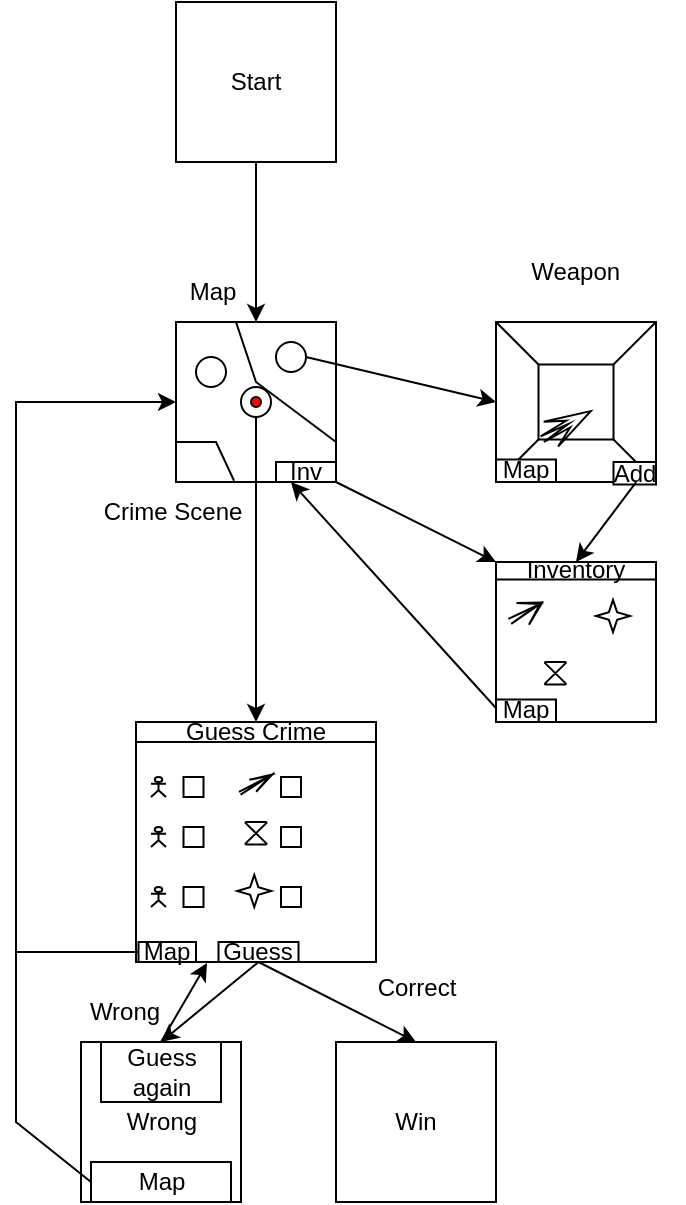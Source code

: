 <mxfile version="26.1.1">
  <diagram name="Page-1" id="VGFZj9fIh8dmlVrBiISh">
    <mxGraphModel dx="782" dy="338" grid="1" gridSize="10" guides="1" tooltips="1" connect="1" arrows="1" fold="1" page="1" pageScale="1" pageWidth="827" pageHeight="1169" math="0" shadow="0">
      <root>
        <mxCell id="0" />
        <mxCell id="1" parent="0" />
        <mxCell id="w9KXQvv5ElY8Gr5ibtP6-3" value="" style="edgeStyle=orthogonalEdgeStyle;rounded=0;orthogonalLoop=1;jettySize=auto;html=1;" parent="1" source="w9KXQvv5ElY8Gr5ibtP6-1" target="w9KXQvv5ElY8Gr5ibtP6-2" edge="1">
          <mxGeometry relative="1" as="geometry" />
        </mxCell>
        <mxCell id="w9KXQvv5ElY8Gr5ibtP6-1" value="Start" style="whiteSpace=wrap;html=1;aspect=fixed;" parent="1" vertex="1">
          <mxGeometry x="160" y="40" width="80" height="80" as="geometry" />
        </mxCell>
        <mxCell id="w9KXQvv5ElY8Gr5ibtP6-13" value="Map" style="text;html=1;align=center;verticalAlign=middle;resizable=0;points=[];autosize=1;strokeColor=none;fillColor=none;" parent="1" vertex="1">
          <mxGeometry x="152.5" y="170" width="50" height="30" as="geometry" />
        </mxCell>
        <mxCell id="w9KXQvv5ElY8Gr5ibtP6-29" value="Weapon&amp;nbsp;" style="text;html=1;align=center;verticalAlign=middle;resizable=0;points=[];autosize=1;strokeColor=none;fillColor=none;" parent="1" vertex="1">
          <mxGeometry x="325.63" y="160" width="70" height="30" as="geometry" />
        </mxCell>
        <mxCell id="w9KXQvv5ElY8Gr5ibtP6-31" value="" style="whiteSpace=wrap;html=1;aspect=fixed;" parent="1" vertex="1">
          <mxGeometry x="140" y="400" width="120" height="120" as="geometry" />
        </mxCell>
        <mxCell id="w9KXQvv5ElY8Gr5ibtP6-32" value="" style="group" parent="1" vertex="1" connectable="0">
          <mxGeometry x="320" y="200" width="94" height="81.25" as="geometry" />
        </mxCell>
        <mxCell id="w9KXQvv5ElY8Gr5ibtP6-19" value="" style="whiteSpace=wrap;html=1;aspect=fixed;" parent="w9KXQvv5ElY8Gr5ibtP6-32" vertex="1">
          <mxGeometry width="80" height="80" as="geometry" />
        </mxCell>
        <mxCell id="w9KXQvv5ElY8Gr5ibtP6-20" value="" style="whiteSpace=wrap;html=1;aspect=fixed;" parent="w9KXQvv5ElY8Gr5ibtP6-32" vertex="1">
          <mxGeometry x="21.25" y="21.25" width="37.5" height="37.5" as="geometry" />
        </mxCell>
        <mxCell id="w9KXQvv5ElY8Gr5ibtP6-21" value="" style="endArrow=none;html=1;rounded=0;entryX=0;entryY=0;entryDx=0;entryDy=0;exitX=0;exitY=0;exitDx=0;exitDy=0;" parent="w9KXQvv5ElY8Gr5ibtP6-32" source="w9KXQvv5ElY8Gr5ibtP6-20" target="w9KXQvv5ElY8Gr5ibtP6-19" edge="1">
          <mxGeometry width="50" height="50" relative="1" as="geometry">
            <mxPoint x="-20" y="30" as="sourcePoint" />
            <mxPoint x="30" y="-20" as="targetPoint" />
          </mxGeometry>
        </mxCell>
        <mxCell id="w9KXQvv5ElY8Gr5ibtP6-22" value="" style="endArrow=none;html=1;rounded=0;entryX=1;entryY=0;entryDx=0;entryDy=0;exitX=1;exitY=0;exitDx=0;exitDy=0;" parent="w9KXQvv5ElY8Gr5ibtP6-32" source="w9KXQvv5ElY8Gr5ibtP6-20" target="w9KXQvv5ElY8Gr5ibtP6-19" edge="1">
          <mxGeometry width="50" height="50" relative="1" as="geometry">
            <mxPoint x="-20" y="30" as="sourcePoint" />
            <mxPoint x="30" y="-20" as="targetPoint" />
          </mxGeometry>
        </mxCell>
        <mxCell id="w9KXQvv5ElY8Gr5ibtP6-23" value="" style="endArrow=none;html=1;rounded=0;" parent="w9KXQvv5ElY8Gr5ibtP6-32" target="w9KXQvv5ElY8Gr5ibtP6-19" edge="1">
          <mxGeometry width="50" height="50" relative="1" as="geometry">
            <mxPoint y="80" as="sourcePoint" />
            <mxPoint x="50" y="30" as="targetPoint" />
            <Array as="points" />
          </mxGeometry>
        </mxCell>
        <mxCell id="w9KXQvv5ElY8Gr5ibtP6-24" value="" style="endArrow=none;html=1;rounded=0;entryX=0;entryY=1;entryDx=0;entryDy=0;exitX=0;exitY=1;exitDx=0;exitDy=0;" parent="w9KXQvv5ElY8Gr5ibtP6-32" source="w9KXQvv5ElY8Gr5ibtP6-19" target="w9KXQvv5ElY8Gr5ibtP6-20" edge="1">
          <mxGeometry width="50" height="50" relative="1" as="geometry">
            <mxPoint x="-20" y="30" as="sourcePoint" />
            <mxPoint x="30" y="-20" as="targetPoint" />
          </mxGeometry>
        </mxCell>
        <mxCell id="w9KXQvv5ElY8Gr5ibtP6-25" value="" style="endArrow=none;html=1;rounded=0;entryX=1;entryY=1;entryDx=0;entryDy=0;exitX=1;exitY=1;exitDx=0;exitDy=0;" parent="w9KXQvv5ElY8Gr5ibtP6-32" source="w9KXQvv5ElY8Gr5ibtP6-19" target="w9KXQvv5ElY8Gr5ibtP6-20" edge="1">
          <mxGeometry width="50" height="50" relative="1" as="geometry">
            <mxPoint x="-20" y="30" as="sourcePoint" />
            <mxPoint x="30" y="-20" as="targetPoint" />
          </mxGeometry>
        </mxCell>
        <mxCell id="w9KXQvv5ElY8Gr5ibtP6-30" value="Add" style="rounded=0;whiteSpace=wrap;html=1;" parent="w9KXQvv5ElY8Gr5ibtP6-32" vertex="1">
          <mxGeometry x="58.75" y="70" width="21.25" height="11.25" as="geometry" />
        </mxCell>
        <mxCell id="w9KXQvv5ElY8Gr5ibtP6-59" value="Map" style="rounded=0;whiteSpace=wrap;html=1;" parent="w9KXQvv5ElY8Gr5ibtP6-32" vertex="1">
          <mxGeometry y="68.75" width="30" height="11.25" as="geometry" />
        </mxCell>
        <mxCell id="Wcfau3vfe7TbY7cXF94y-12" value="" style="html=1;shadow=0;dashed=0;align=center;verticalAlign=middle;shape=mxgraph.arrows2.stylisedArrow;dy=0.73;dx=13;notch=15;feather=0.77;rotation=-30;" vertex="1" parent="w9KXQvv5ElY8Gr5ibtP6-32">
          <mxGeometry x="21.25" y="44.37" width="28" height="14.38" as="geometry" />
        </mxCell>
        <mxCell id="w9KXQvv5ElY8Gr5ibtP6-33" value="" style="group" parent="1" vertex="1" connectable="0">
          <mxGeometry x="160.0" y="200" width="80.0" height="80" as="geometry" />
        </mxCell>
        <mxCell id="w9KXQvv5ElY8Gr5ibtP6-2" value="" style="whiteSpace=wrap;html=1;aspect=fixed;" parent="w9KXQvv5ElY8Gr5ibtP6-33" vertex="1">
          <mxGeometry x="5.684e-14" width="80" height="80" as="geometry" />
        </mxCell>
        <mxCell id="w9KXQvv5ElY8Gr5ibtP6-5" value="" style="ellipse;whiteSpace=wrap;html=1;aspect=fixed;" parent="w9KXQvv5ElY8Gr5ibtP6-33" vertex="1">
          <mxGeometry x="50.0" y="10" width="15" height="15" as="geometry" />
        </mxCell>
        <mxCell id="w9KXQvv5ElY8Gr5ibtP6-6" value="" style="ellipse;whiteSpace=wrap;html=1;aspect=fixed;" parent="w9KXQvv5ElY8Gr5ibtP6-33" vertex="1">
          <mxGeometry x="32.5" y="32.5" width="15" height="15" as="geometry" />
        </mxCell>
        <mxCell id="w9KXQvv5ElY8Gr5ibtP6-7" value="" style="ellipse;whiteSpace=wrap;html=1;aspect=fixed;" parent="w9KXQvv5ElY8Gr5ibtP6-33" vertex="1">
          <mxGeometry x="10.0" y="17.5" width="15" height="15" as="geometry" />
        </mxCell>
        <mxCell id="w9KXQvv5ElY8Gr5ibtP6-9" value="" style="endArrow=none;html=1;rounded=0;entryX=0.25;entryY=0;entryDx=0;entryDy=0;" parent="w9KXQvv5ElY8Gr5ibtP6-33" edge="1">
          <mxGeometry width="50" height="50" relative="1" as="geometry">
            <mxPoint x="80.0" y="60" as="sourcePoint" />
            <mxPoint x="30.0" as="targetPoint" />
            <Array as="points">
              <mxPoint x="40.0" y="30" />
            </Array>
          </mxGeometry>
        </mxCell>
        <mxCell id="w9KXQvv5ElY8Gr5ibtP6-10" value="" style="endArrow=none;html=1;rounded=0;entryX=0;entryY=0.75;entryDx=0;entryDy=0;exitX=0.363;exitY=0.992;exitDx=0;exitDy=0;exitPerimeter=0;" parent="w9KXQvv5ElY8Gr5ibtP6-33" source="w9KXQvv5ElY8Gr5ibtP6-2" target="w9KXQvv5ElY8Gr5ibtP6-2" edge="1">
          <mxGeometry width="50" height="50" relative="1" as="geometry">
            <mxPoint x="70.0" y="60" as="sourcePoint" />
            <mxPoint x="120.0" y="10" as="targetPoint" />
            <Array as="points">
              <mxPoint x="20" y="60" />
            </Array>
          </mxGeometry>
        </mxCell>
        <mxCell id="w9KXQvv5ElY8Gr5ibtP6-11" value="" style="endArrow=none;html=1;rounded=0;" parent="w9KXQvv5ElY8Gr5ibtP6-33" edge="1">
          <mxGeometry width="50" height="50" relative="1" as="geometry">
            <mxPoint y="45.833" as="sourcePoint" />
            <mxPoint y="59.167" as="targetPoint" />
            <Array as="points">
              <mxPoint x="5.684e-14" />
            </Array>
          </mxGeometry>
        </mxCell>
        <mxCell id="w9KXQvv5ElY8Gr5ibtP6-14" value="Inv" style="rounded=0;whiteSpace=wrap;html=1;" parent="w9KXQvv5ElY8Gr5ibtP6-33" vertex="1">
          <mxGeometry x="50.0" y="70" width="30" height="10" as="geometry" />
        </mxCell>
        <mxCell id="w9KXQvv5ElY8Gr5ibtP6-4" value="" style="ellipse;whiteSpace=wrap;html=1;aspect=fixed;fillColor=#FF0000;" parent="w9KXQvv5ElY8Gr5ibtP6-33" vertex="1">
          <mxGeometry x="37.5" y="37.5" width="5" height="5" as="geometry" />
        </mxCell>
        <mxCell id="w9KXQvv5ElY8Gr5ibtP6-34" value="" style="shape=umlActor;verticalLabelPosition=bottom;verticalAlign=top;html=1;outlineConnect=0;" parent="1" vertex="1">
          <mxGeometry x="147.5" y="427.5" width="7.5" height="10" as="geometry" />
        </mxCell>
        <mxCell id="w9KXQvv5ElY8Gr5ibtP6-35" value="" style="shape=umlActor;verticalLabelPosition=bottom;verticalAlign=top;html=1;outlineConnect=0;" parent="1" vertex="1">
          <mxGeometry x="147.5" y="452.5" width="7.5" height="10" as="geometry" />
        </mxCell>
        <mxCell id="w9KXQvv5ElY8Gr5ibtP6-36" value="" style="shape=umlActor;verticalLabelPosition=bottom;verticalAlign=top;html=1;outlineConnect=0;" parent="1" vertex="1">
          <mxGeometry x="147.5" y="482.5" width="7.5" height="10" as="geometry" />
        </mxCell>
        <mxCell id="w9KXQvv5ElY8Gr5ibtP6-37" value="" style="whiteSpace=wrap;html=1;aspect=fixed;" parent="1" vertex="1">
          <mxGeometry x="163.75" y="427.5" width="10" height="10" as="geometry" />
        </mxCell>
        <mxCell id="w9KXQvv5ElY8Gr5ibtP6-38" value="" style="whiteSpace=wrap;html=1;aspect=fixed;" parent="1" vertex="1">
          <mxGeometry x="163.75" y="452.5" width="10" height="10" as="geometry" />
        </mxCell>
        <mxCell id="w9KXQvv5ElY8Gr5ibtP6-39" value="" style="whiteSpace=wrap;html=1;aspect=fixed;" parent="1" vertex="1">
          <mxGeometry x="163.75" y="482.5" width="10" height="10" as="geometry" />
        </mxCell>
        <mxCell id="w9KXQvv5ElY8Gr5ibtP6-41" value="Guess Crime" style="rounded=0;whiteSpace=wrap;html=1;" parent="1" vertex="1">
          <mxGeometry x="140" y="400" width="120" height="10" as="geometry" />
        </mxCell>
        <mxCell id="w9KXQvv5ElY8Gr5ibtP6-42" value="" style="endArrow=classic;html=1;rounded=0;exitX=0.5;exitY=1;exitDx=0;exitDy=0;entryX=0.5;entryY=0;entryDx=0;entryDy=0;" parent="1" target="w9KXQvv5ElY8Gr5ibtP6-41" edge="1" source="w9KXQvv5ElY8Gr5ibtP6-6">
          <mxGeometry width="50" height="50" relative="1" as="geometry">
            <mxPoint x="200" y="280" as="sourcePoint" />
            <mxPoint x="200" y="400" as="targetPoint" />
          </mxGeometry>
        </mxCell>
        <mxCell id="w9KXQvv5ElY8Gr5ibtP6-43" value="Guess" style="rounded=0;whiteSpace=wrap;html=1;" parent="1" vertex="1">
          <mxGeometry x="181.25" y="510" width="40" height="10" as="geometry" />
        </mxCell>
        <mxCell id="w9KXQvv5ElY8Gr5ibtP6-47" value="Win" style="whiteSpace=wrap;html=1;aspect=fixed;" parent="1" vertex="1">
          <mxGeometry x="240" y="560" width="80" height="80" as="geometry" />
        </mxCell>
        <mxCell id="w9KXQvv5ElY8Gr5ibtP6-48" value="" style="endArrow=classic;html=1;rounded=0;entryX=0.5;entryY=0;entryDx=0;entryDy=0;exitX=0.5;exitY=1;exitDx=0;exitDy=0;" parent="1" source="w9KXQvv5ElY8Gr5ibtP6-43" target="w9KXQvv5ElY8Gr5ibtP6-47" edge="1">
          <mxGeometry width="50" height="50" relative="1" as="geometry">
            <mxPoint x="160" y="540" as="sourcePoint" />
            <mxPoint x="210" y="490" as="targetPoint" />
          </mxGeometry>
        </mxCell>
        <mxCell id="w9KXQvv5ElY8Gr5ibtP6-50" value="" style="whiteSpace=wrap;html=1;aspect=fixed;" parent="1" vertex="1">
          <mxGeometry x="320" y="320" width="80" height="80" as="geometry" />
        </mxCell>
        <mxCell id="w9KXQvv5ElY8Gr5ibtP6-53" value="Inventory" style="rounded=0;whiteSpace=wrap;html=1;" parent="1" vertex="1">
          <mxGeometry x="320" y="320" width="80" height="8.75" as="geometry" />
        </mxCell>
        <mxCell id="w9KXQvv5ElY8Gr5ibtP6-58" value="Map" style="rounded=0;whiteSpace=wrap;html=1;" parent="1" vertex="1">
          <mxGeometry x="320" y="388.75" width="30" height="11.25" as="geometry" />
        </mxCell>
        <mxCell id="Wcfau3vfe7TbY7cXF94y-7" value="Crime Scene" style="text;html=1;align=center;verticalAlign=middle;resizable=0;points=[];autosize=1;strokeColor=none;fillColor=none;" vertex="1" parent="1">
          <mxGeometry x="112.5" y="280" width="90" height="30" as="geometry" />
        </mxCell>
        <mxCell id="Wcfau3vfe7TbY7cXF94y-9" value="" style="endArrow=classic;html=1;rounded=0;exitX=1;exitY=0.5;exitDx=0;exitDy=0;entryX=0;entryY=0.5;entryDx=0;entryDy=0;" edge="1" parent="1" source="w9KXQvv5ElY8Gr5ibtP6-5" target="w9KXQvv5ElY8Gr5ibtP6-19">
          <mxGeometry width="50" height="50" relative="1" as="geometry">
            <mxPoint x="270" y="220" as="sourcePoint" />
            <mxPoint x="320" y="170" as="targetPoint" />
          </mxGeometry>
        </mxCell>
        <mxCell id="Wcfau3vfe7TbY7cXF94y-13" value="" style="endArrow=classic;html=1;rounded=0;entryX=0.5;entryY=0;entryDx=0;entryDy=0;exitX=0.876;exitY=1.001;exitDx=0;exitDy=0;exitPerimeter=0;" edge="1" parent="1" source="w9KXQvv5ElY8Gr5ibtP6-19" target="w9KXQvv5ElY8Gr5ibtP6-53">
          <mxGeometry width="50" height="50" relative="1" as="geometry">
            <mxPoint x="240" y="280" as="sourcePoint" />
            <mxPoint x="290" y="230" as="targetPoint" />
          </mxGeometry>
        </mxCell>
        <mxCell id="Wcfau3vfe7TbY7cXF94y-14" value="" style="endArrow=classic;html=1;rounded=0;entryX=0;entryY=0;entryDx=0;entryDy=0;" edge="1" parent="1" target="w9KXQvv5ElY8Gr5ibtP6-50">
          <mxGeometry width="50" height="50" relative="1" as="geometry">
            <mxPoint x="240" y="280" as="sourcePoint" />
            <mxPoint x="290" y="230" as="targetPoint" />
          </mxGeometry>
        </mxCell>
        <mxCell id="Wcfau3vfe7TbY7cXF94y-15" value="" style="endArrow=classic;html=1;rounded=0;entryX=0.25;entryY=1;entryDx=0;entryDy=0;exitX=0.004;exitY=0.917;exitDx=0;exitDy=0;exitPerimeter=0;" edge="1" parent="1" source="w9KXQvv5ElY8Gr5ibtP6-50" target="w9KXQvv5ElY8Gr5ibtP6-14">
          <mxGeometry width="50" height="50" relative="1" as="geometry">
            <mxPoint x="270" y="419.38" as="sourcePoint" />
            <mxPoint x="320" y="369.38" as="targetPoint" />
          </mxGeometry>
        </mxCell>
        <mxCell id="Wcfau3vfe7TbY7cXF94y-25" value="" style="whiteSpace=wrap;html=1;aspect=fixed;" vertex="1" parent="1">
          <mxGeometry x="212.5" y="427.5" width="10" height="10" as="geometry" />
        </mxCell>
        <mxCell id="Wcfau3vfe7TbY7cXF94y-26" value="" style="whiteSpace=wrap;html=1;aspect=fixed;" vertex="1" parent="1">
          <mxGeometry x="212.5" y="452.5" width="10" height="10" as="geometry" />
        </mxCell>
        <mxCell id="Wcfau3vfe7TbY7cXF94y-27" value="" style="whiteSpace=wrap;html=1;aspect=fixed;" vertex="1" parent="1">
          <mxGeometry x="212.5" y="482.5" width="10" height="10" as="geometry" />
        </mxCell>
        <mxCell id="Wcfau3vfe7TbY7cXF94y-28" value="" style="html=1;shadow=0;dashed=0;align=center;verticalAlign=middle;shape=mxgraph.arrows2.stylisedArrow;dy=1;dx=1.27;notch=15;feather=0.77;rotation=-30;" vertex="1" parent="1">
          <mxGeometry x="190.63" y="427.5" width="18.75" height="6.88" as="geometry" />
        </mxCell>
        <mxCell id="Wcfau3vfe7TbY7cXF94y-30" value="" style="verticalLabelPosition=bottom;verticalAlign=top;html=1;shape=mxgraph.flowchart.collate;" vertex="1" parent="1">
          <mxGeometry x="194.69" y="450" width="10.62" height="11.25" as="geometry" />
        </mxCell>
        <mxCell id="Wcfau3vfe7TbY7cXF94y-33" value="" style="verticalLabelPosition=bottom;verticalAlign=top;html=1;shape=mxgraph.basic.4_point_star_2;dx=0.76;" vertex="1" parent="1">
          <mxGeometry x="190.63" y="476.5" width="17" height="16" as="geometry" />
        </mxCell>
        <mxCell id="Wcfau3vfe7TbY7cXF94y-34" value="" style="html=1;shadow=0;dashed=0;align=center;verticalAlign=middle;shape=mxgraph.arrows2.stylisedArrow;dy=1;dx=1.27;notch=15;feather=0.77;rotation=-30;" vertex="1" parent="1">
          <mxGeometry x="325.63" y="338.75" width="18.75" height="12.5" as="geometry" />
        </mxCell>
        <mxCell id="Wcfau3vfe7TbY7cXF94y-35" value="" style="verticalLabelPosition=bottom;verticalAlign=top;html=1;shape=mxgraph.flowchart.collate;" vertex="1" parent="1">
          <mxGeometry x="344.38" y="370" width="10.62" height="11.25" as="geometry" />
        </mxCell>
        <mxCell id="Wcfau3vfe7TbY7cXF94y-36" value="" style="verticalLabelPosition=bottom;verticalAlign=top;html=1;shape=mxgraph.basic.4_point_star_2;dx=0.76;" vertex="1" parent="1">
          <mxGeometry x="370" y="339" width="17" height="16" as="geometry" />
        </mxCell>
        <mxCell id="Wcfau3vfe7TbY7cXF94y-37" value="Wrong" style="whiteSpace=wrap;html=1;aspect=fixed;" vertex="1" parent="1">
          <mxGeometry x="112.5" y="560" width="80" height="80" as="geometry" />
        </mxCell>
        <mxCell id="Wcfau3vfe7TbY7cXF94y-38" value="Correct" style="text;html=1;align=center;verticalAlign=middle;resizable=0;points=[];autosize=1;strokeColor=none;fillColor=none;" vertex="1" parent="1">
          <mxGeometry x="250" y="518" width="60" height="30" as="geometry" />
        </mxCell>
        <mxCell id="Wcfau3vfe7TbY7cXF94y-39" value="Wrong" style="text;html=1;align=center;verticalAlign=middle;resizable=0;points=[];autosize=1;strokeColor=none;fillColor=none;" vertex="1" parent="1">
          <mxGeometry x="103.75" y="530" width="60" height="30" as="geometry" />
        </mxCell>
        <mxCell id="Wcfau3vfe7TbY7cXF94y-40" value="" style="endArrow=classic;html=1;rounded=0;entryX=0.5;entryY=0;entryDx=0;entryDy=0;exitX=0.5;exitY=1;exitDx=0;exitDy=0;" edge="1" parent="1" source="w9KXQvv5ElY8Gr5ibtP6-43" target="Wcfau3vfe7TbY7cXF94y-37">
          <mxGeometry width="50" height="50" relative="1" as="geometry">
            <mxPoint x="211" y="530" as="sourcePoint" />
            <mxPoint x="290" y="570" as="targetPoint" />
          </mxGeometry>
        </mxCell>
        <mxCell id="Wcfau3vfe7TbY7cXF94y-42" value="Map" style="rounded=0;whiteSpace=wrap;html=1;" vertex="1" parent="1">
          <mxGeometry x="117.5" y="620" width="70" height="20" as="geometry" />
        </mxCell>
        <mxCell id="w9KXQvv5ElY8Gr5ibtP6-44" value="" style="endArrow=classic;html=1;rounded=0;exitX=0;exitY=0.5;exitDx=0;exitDy=0;entryX=0;entryY=0.5;entryDx=0;entryDy=0;" parent="1" source="Wcfau3vfe7TbY7cXF94y-42" edge="1" target="w9KXQvv5ElY8Gr5ibtP6-2">
          <mxGeometry width="50" height="50" relative="1" as="geometry">
            <mxPoint x="110" y="600" as="sourcePoint" />
            <mxPoint x="160" y="240" as="targetPoint" />
            <Array as="points">
              <mxPoint x="80" y="600" />
              <mxPoint x="80" y="360" />
              <mxPoint x="80" y="240" />
            </Array>
          </mxGeometry>
        </mxCell>
        <mxCell id="Wcfau3vfe7TbY7cXF94y-44" value="Map" style="rounded=0;whiteSpace=wrap;html=1;" vertex="1" parent="1">
          <mxGeometry x="141.25" y="510" width="28.75" height="10" as="geometry" />
        </mxCell>
        <mxCell id="Wcfau3vfe7TbY7cXF94y-45" value="" style="endArrow=none;html=1;rounded=0;entryX=0;entryY=0.5;entryDx=0;entryDy=0;" edge="1" parent="1" target="Wcfau3vfe7TbY7cXF94y-44">
          <mxGeometry width="50" height="50" relative="1" as="geometry">
            <mxPoint x="80" y="515" as="sourcePoint" />
            <mxPoint x="130" y="470" as="targetPoint" />
          </mxGeometry>
        </mxCell>
        <mxCell id="Wcfau3vfe7TbY7cXF94y-46" value="Guess again" style="rounded=0;whiteSpace=wrap;html=1;" vertex="1" parent="1">
          <mxGeometry x="122.5" y="560" width="60" height="30" as="geometry" />
        </mxCell>
        <mxCell id="Wcfau3vfe7TbY7cXF94y-47" value="" style="endArrow=classic;html=1;rounded=0;entryX=0.296;entryY=1.004;entryDx=0;entryDy=0;entryPerimeter=0;exitX=0.5;exitY=0;exitDx=0;exitDy=0;" edge="1" parent="1" source="Wcfau3vfe7TbY7cXF94y-46" target="w9KXQvv5ElY8Gr5ibtP6-31">
          <mxGeometry width="50" height="50" relative="1" as="geometry">
            <mxPoint x="143" y="558" as="sourcePoint" />
            <mxPoint x="213.75" y="510" as="targetPoint" />
          </mxGeometry>
        </mxCell>
      </root>
    </mxGraphModel>
  </diagram>
</mxfile>
